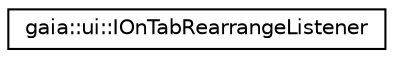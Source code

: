 digraph G
{
  edge [fontname="Helvetica",fontsize="10",labelfontname="Helvetica",labelfontsize="10"];
  node [fontname="Helvetica",fontsize="10",shape=record];
  rankdir=LR;
  Node1 [label="gaia::ui::IOnTabRearrangeListener",height=0.2,width=0.4,color="black", fillcolor="white", style="filled",URL="$df/d5f/classgaia_1_1ui_1_1_i_on_tab_rearrange_listener.html",tooltip="Interface to monitor when TabPageController rearrange."];
}
